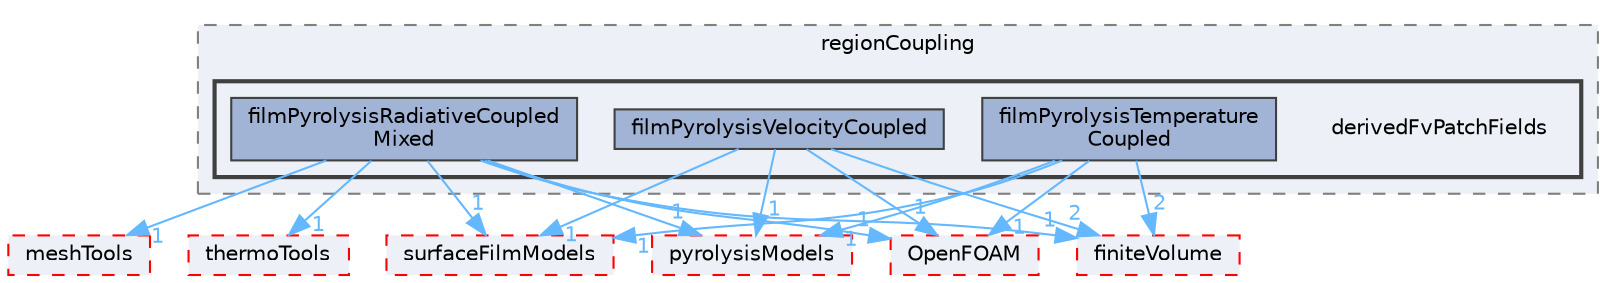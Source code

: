 digraph "src/regionModels/regionCoupling/derivedFvPatchFields"
{
 // LATEX_PDF_SIZE
  bgcolor="transparent";
  edge [fontname=Helvetica,fontsize=10,labelfontname=Helvetica,labelfontsize=10];
  node [fontname=Helvetica,fontsize=10,shape=box,height=0.2,width=0.4];
  compound=true
  subgraph clusterdir_c87ef3e6b78969bdc2ee28161ce4593f {
    graph [ bgcolor="#edf0f7", pencolor="grey50", label="regionCoupling", fontname=Helvetica,fontsize=10 style="filled,dashed", URL="dir_c87ef3e6b78969bdc2ee28161ce4593f.html",tooltip=""]
  subgraph clusterdir_a4cfb2738e85b1c7ee78dc9a7b4097d6 {
    graph [ bgcolor="#edf0f7", pencolor="grey25", label="", fontname=Helvetica,fontsize=10 style="filled,bold", URL="dir_a4cfb2738e85b1c7ee78dc9a7b4097d6.html",tooltip=""]
    dir_a4cfb2738e85b1c7ee78dc9a7b4097d6 [shape=plaintext, label="derivedFvPatchFields"];
  dir_971d1f5b95ab05b6f8149dd18c6f7b4a [label="filmPyrolysisRadiativeCoupled\lMixed", fillcolor="#a2b4d6", color="grey25", style="filled", URL="dir_971d1f5b95ab05b6f8149dd18c6f7b4a.html",tooltip=""];
  dir_8cbc70f537307870583a4187735f33ac [label="filmPyrolysisTemperature\lCoupled", fillcolor="#a2b4d6", color="grey25", style="filled", URL="dir_8cbc70f537307870583a4187735f33ac.html",tooltip=""];
  dir_c43d7811d51a65b546bdb4dd963f0a4c [label="filmPyrolysisVelocityCoupled", fillcolor="#a2b4d6", color="grey25", style="filled", URL="dir_c43d7811d51a65b546bdb4dd963f0a4c.html",tooltip=""];
  }
  }
  dir_c5473ff19b20e6ec4dfe5c310b3778a8 [label="OpenFOAM", fillcolor="#edf0f7", color="red", style="filled,dashed", URL="dir_c5473ff19b20e6ec4dfe5c310b3778a8.html",tooltip=""];
  dir_ae30ad0bef50cf391b24c614251bb9fd [label="meshTools", fillcolor="#edf0f7", color="red", style="filled,dashed", URL="dir_ae30ad0bef50cf391b24c614251bb9fd.html",tooltip=""];
  dir_9bd15774b555cf7259a6fa18f99fe99b [label="finiteVolume", fillcolor="#edf0f7", color="red", style="filled,dashed", URL="dir_9bd15774b555cf7259a6fa18f99fe99b.html",tooltip=""];
  dir_f192f4b4b0cb4760a2ba041121ba3bbf [label="thermoTools", fillcolor="#edf0f7", color="red", style="filled,dashed", URL="dir_f192f4b4b0cb4760a2ba041121ba3bbf.html",tooltip=""];
  dir_76cda00b2119e3ca1b811eb59fd40c16 [label="surfaceFilmModels", fillcolor="#edf0f7", color="red", style="filled,dashed", URL="dir_76cda00b2119e3ca1b811eb59fd40c16.html",tooltip=""];
  dir_11cc16c52a2c1ae001c7d6462411633c [label="pyrolysisModels", fillcolor="#edf0f7", color="red", style="filled,dashed", URL="dir_11cc16c52a2c1ae001c7d6462411633c.html",tooltip=""];
  dir_971d1f5b95ab05b6f8149dd18c6f7b4a->dir_11cc16c52a2c1ae001c7d6462411633c [headlabel="1", labeldistance=1.5 headhref="dir_001363_003143.html" href="dir_001363_003143.html" color="steelblue1" fontcolor="steelblue1"];
  dir_971d1f5b95ab05b6f8149dd18c6f7b4a->dir_76cda00b2119e3ca1b811eb59fd40c16 [headlabel="1", labeldistance=1.5 headhref="dir_001363_003838.html" href="dir_001363_003838.html" color="steelblue1" fontcolor="steelblue1"];
  dir_971d1f5b95ab05b6f8149dd18c6f7b4a->dir_9bd15774b555cf7259a6fa18f99fe99b [headlabel="1", labeldistance=1.5 headhref="dir_001363_001387.html" href="dir_001363_001387.html" color="steelblue1" fontcolor="steelblue1"];
  dir_971d1f5b95ab05b6f8149dd18c6f7b4a->dir_ae30ad0bef50cf391b24c614251bb9fd [headlabel="1", labeldistance=1.5 headhref="dir_001363_002382.html" href="dir_001363_002382.html" color="steelblue1" fontcolor="steelblue1"];
  dir_971d1f5b95ab05b6f8149dd18c6f7b4a->dir_c5473ff19b20e6ec4dfe5c310b3778a8 [headlabel="1", labeldistance=1.5 headhref="dir_001363_002695.html" href="dir_001363_002695.html" color="steelblue1" fontcolor="steelblue1"];
  dir_971d1f5b95ab05b6f8149dd18c6f7b4a->dir_f192f4b4b0cb4760a2ba041121ba3bbf [headlabel="1", labeldistance=1.5 headhref="dir_001363_004029.html" href="dir_001363_004029.html" color="steelblue1" fontcolor="steelblue1"];
  dir_8cbc70f537307870583a4187735f33ac->dir_11cc16c52a2c1ae001c7d6462411633c [headlabel="1", labeldistance=1.5 headhref="dir_001364_003143.html" href="dir_001364_003143.html" color="steelblue1" fontcolor="steelblue1"];
  dir_8cbc70f537307870583a4187735f33ac->dir_76cda00b2119e3ca1b811eb59fd40c16 [headlabel="1", labeldistance=1.5 headhref="dir_001364_003838.html" href="dir_001364_003838.html" color="steelblue1" fontcolor="steelblue1"];
  dir_8cbc70f537307870583a4187735f33ac->dir_9bd15774b555cf7259a6fa18f99fe99b [headlabel="2", labeldistance=1.5 headhref="dir_001364_001387.html" href="dir_001364_001387.html" color="steelblue1" fontcolor="steelblue1"];
  dir_8cbc70f537307870583a4187735f33ac->dir_c5473ff19b20e6ec4dfe5c310b3778a8 [headlabel="1", labeldistance=1.5 headhref="dir_001364_002695.html" href="dir_001364_002695.html" color="steelblue1" fontcolor="steelblue1"];
  dir_c43d7811d51a65b546bdb4dd963f0a4c->dir_11cc16c52a2c1ae001c7d6462411633c [headlabel="1", labeldistance=1.5 headhref="dir_001365_003143.html" href="dir_001365_003143.html" color="steelblue1" fontcolor="steelblue1"];
  dir_c43d7811d51a65b546bdb4dd963f0a4c->dir_76cda00b2119e3ca1b811eb59fd40c16 [headlabel="1", labeldistance=1.5 headhref="dir_001365_003838.html" href="dir_001365_003838.html" color="steelblue1" fontcolor="steelblue1"];
  dir_c43d7811d51a65b546bdb4dd963f0a4c->dir_9bd15774b555cf7259a6fa18f99fe99b [headlabel="2", labeldistance=1.5 headhref="dir_001365_001387.html" href="dir_001365_001387.html" color="steelblue1" fontcolor="steelblue1"];
  dir_c43d7811d51a65b546bdb4dd963f0a4c->dir_c5473ff19b20e6ec4dfe5c310b3778a8 [headlabel="1", labeldistance=1.5 headhref="dir_001365_002695.html" href="dir_001365_002695.html" color="steelblue1" fontcolor="steelblue1"];
}
